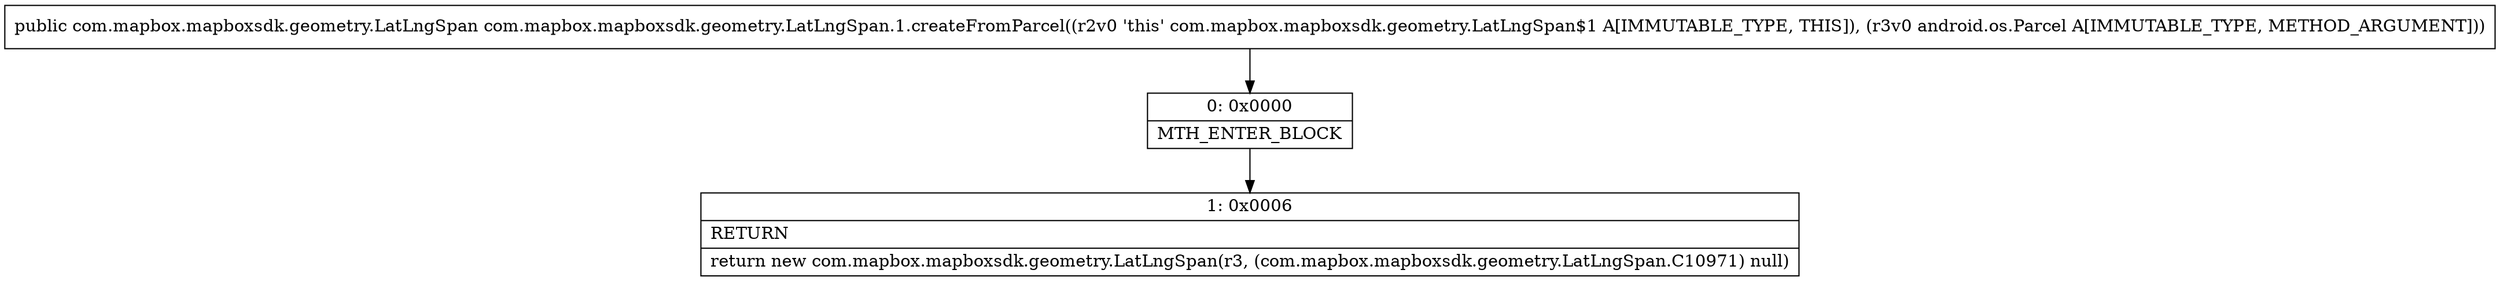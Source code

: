 digraph "CFG forcom.mapbox.mapboxsdk.geometry.LatLngSpan.1.createFromParcel(Landroid\/os\/Parcel;)Lcom\/mapbox\/mapboxsdk\/geometry\/LatLngSpan;" {
Node_0 [shape=record,label="{0\:\ 0x0000|MTH_ENTER_BLOCK\l}"];
Node_1 [shape=record,label="{1\:\ 0x0006|RETURN\l|return new com.mapbox.mapboxsdk.geometry.LatLngSpan(r3, (com.mapbox.mapboxsdk.geometry.LatLngSpan.C10971) null)\l}"];
MethodNode[shape=record,label="{public com.mapbox.mapboxsdk.geometry.LatLngSpan com.mapbox.mapboxsdk.geometry.LatLngSpan.1.createFromParcel((r2v0 'this' com.mapbox.mapboxsdk.geometry.LatLngSpan$1 A[IMMUTABLE_TYPE, THIS]), (r3v0 android.os.Parcel A[IMMUTABLE_TYPE, METHOD_ARGUMENT])) }"];
MethodNode -> Node_0;
Node_0 -> Node_1;
}

